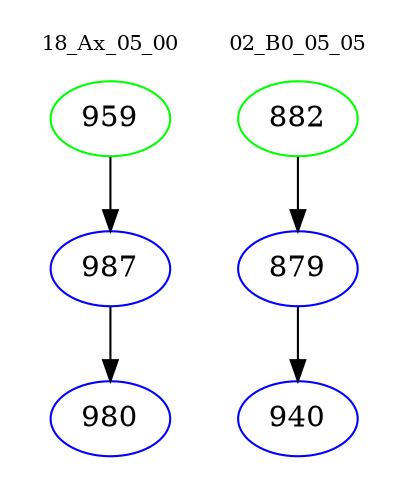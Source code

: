 digraph{
subgraph cluster_0 {
color = white
label = "18_Ax_05_00";
fontsize=10;
T0_959 [label="959", color="green"]
T0_959 -> T0_987 [color="black"]
T0_987 [label="987", color="blue"]
T0_987 -> T0_980 [color="black"]
T0_980 [label="980", color="blue"]
}
subgraph cluster_1 {
color = white
label = "02_B0_05_05";
fontsize=10;
T1_882 [label="882", color="green"]
T1_882 -> T1_879 [color="black"]
T1_879 [label="879", color="blue"]
T1_879 -> T1_940 [color="black"]
T1_940 [label="940", color="blue"]
}
}
